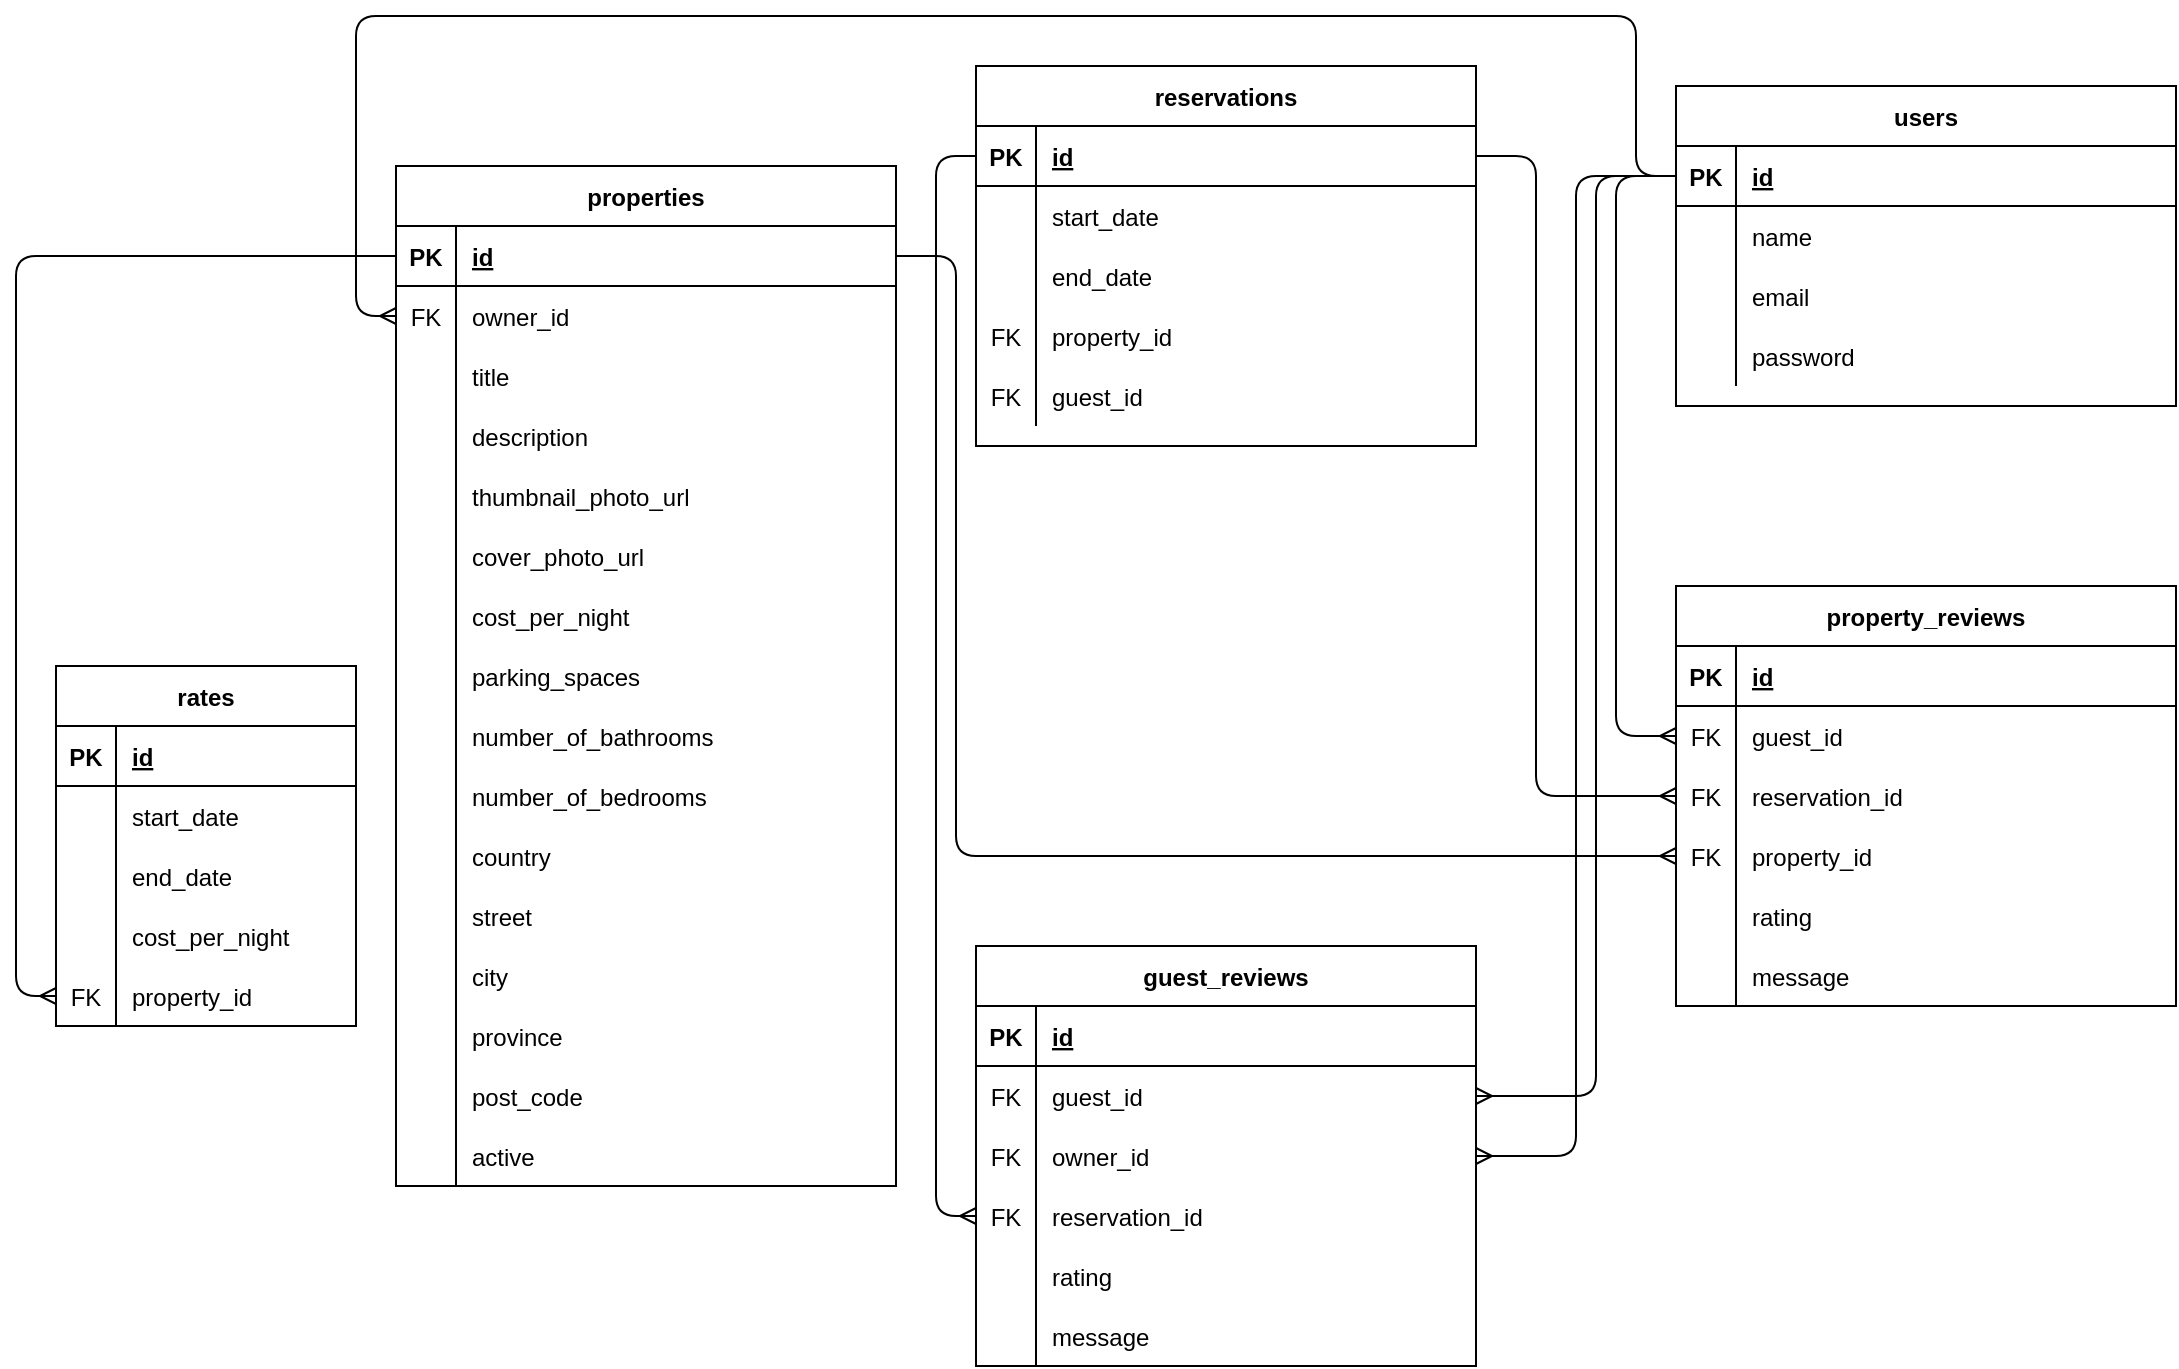 <mxfile version="14.1.8" type="device"><diagram id="R2lEEEUBdFMjLlhIrx00" name="Page-1"><mxGraphModel dx="782" dy="1176" grid="1" gridSize="10" guides="1" tooltips="1" connect="1" arrows="1" fold="1" page="1" pageScale="1" pageWidth="1100" pageHeight="850" math="0" shadow="0" extFonts="Permanent Marker^https://fonts.googleapis.com/css?family=Permanent+Marker"><root><mxCell id="0"/><mxCell id="1" parent="0"/><mxCell id="C-vyLk0tnHw3VtMMgP7b-2" value="properties" style="shape=table;startSize=30;container=1;collapsible=1;childLayout=tableLayout;fixedRows=1;rowLines=0;fontStyle=1;align=center;resizeLast=1;" parent="1" vertex="1"><mxGeometry x="200" y="160" width="250" height="510" as="geometry"><mxRectangle x="10" y="190" width="90" height="30" as="alternateBounds"/></mxGeometry></mxCell><mxCell id="C-vyLk0tnHw3VtMMgP7b-3" value="" style="shape=partialRectangle;collapsible=0;dropTarget=0;pointerEvents=0;fillColor=none;points=[[0,0.5],[1,0.5]];portConstraint=eastwest;top=0;left=0;right=0;bottom=1;" parent="C-vyLk0tnHw3VtMMgP7b-2" vertex="1"><mxGeometry y="30" width="250" height="30" as="geometry"/></mxCell><mxCell id="C-vyLk0tnHw3VtMMgP7b-4" value="PK" style="shape=partialRectangle;overflow=hidden;connectable=0;fillColor=none;top=0;left=0;bottom=0;right=0;fontStyle=1;" parent="C-vyLk0tnHw3VtMMgP7b-3" vertex="1"><mxGeometry width="30" height="30" as="geometry"/></mxCell><mxCell id="C-vyLk0tnHw3VtMMgP7b-5" value="id" style="shape=partialRectangle;overflow=hidden;connectable=0;fillColor=none;top=0;left=0;bottom=0;right=0;align=left;spacingLeft=6;fontStyle=5;" parent="C-vyLk0tnHw3VtMMgP7b-3" vertex="1"><mxGeometry x="30" width="220" height="30" as="geometry"/></mxCell><mxCell id="C-vyLk0tnHw3VtMMgP7b-6" value="" style="shape=partialRectangle;collapsible=0;dropTarget=0;pointerEvents=0;fillColor=none;points=[[0,0.5],[1,0.5]];portConstraint=eastwest;top=0;left=0;right=0;bottom=0;" parent="C-vyLk0tnHw3VtMMgP7b-2" vertex="1"><mxGeometry y="60" width="250" height="30" as="geometry"/></mxCell><mxCell id="C-vyLk0tnHw3VtMMgP7b-7" value="FK" style="shape=partialRectangle;overflow=hidden;connectable=0;fillColor=none;top=0;left=0;bottom=0;right=0;" parent="C-vyLk0tnHw3VtMMgP7b-6" vertex="1"><mxGeometry width="30" height="30" as="geometry"/></mxCell><mxCell id="C-vyLk0tnHw3VtMMgP7b-8" value="owner_id" style="shape=partialRectangle;overflow=hidden;connectable=0;fillColor=none;top=0;left=0;bottom=0;right=0;align=left;spacingLeft=6;" parent="C-vyLk0tnHw3VtMMgP7b-6" vertex="1"><mxGeometry x="30" width="220" height="30" as="geometry"/></mxCell><mxCell id="oH0yXpm35AwYRuiiGxT0-188" value="" style="shape=partialRectangle;collapsible=0;dropTarget=0;pointerEvents=0;fillColor=none;points=[[0,0.5],[1,0.5]];portConstraint=eastwest;top=0;left=0;right=0;bottom=0;" parent="C-vyLk0tnHw3VtMMgP7b-2" vertex="1"><mxGeometry y="90" width="250" height="30" as="geometry"/></mxCell><mxCell id="oH0yXpm35AwYRuiiGxT0-189" value="" style="shape=partialRectangle;overflow=hidden;connectable=0;fillColor=none;top=0;left=0;bottom=0;right=0;" parent="oH0yXpm35AwYRuiiGxT0-188" vertex="1"><mxGeometry width="30" height="30" as="geometry"/></mxCell><mxCell id="oH0yXpm35AwYRuiiGxT0-190" value="title" style="shape=partialRectangle;overflow=hidden;connectable=0;fillColor=none;top=0;left=0;bottom=0;right=0;align=left;spacingLeft=6;" parent="oH0yXpm35AwYRuiiGxT0-188" vertex="1"><mxGeometry x="30" width="220" height="30" as="geometry"/></mxCell><mxCell id="C-vyLk0tnHw3VtMMgP7b-9" value="" style="shape=partialRectangle;collapsible=0;dropTarget=0;pointerEvents=0;fillColor=none;points=[[0,0.5],[1,0.5]];portConstraint=eastwest;top=0;left=0;right=0;bottom=0;" parent="C-vyLk0tnHw3VtMMgP7b-2" vertex="1"><mxGeometry y="120" width="250" height="30" as="geometry"/></mxCell><mxCell id="C-vyLk0tnHw3VtMMgP7b-10" value="" style="shape=partialRectangle;overflow=hidden;connectable=0;fillColor=none;top=0;left=0;bottom=0;right=0;" parent="C-vyLk0tnHw3VtMMgP7b-9" vertex="1"><mxGeometry width="30" height="30" as="geometry"/></mxCell><mxCell id="C-vyLk0tnHw3VtMMgP7b-11" value="description" style="shape=partialRectangle;overflow=hidden;connectable=0;fillColor=none;top=0;left=0;bottom=0;right=0;align=left;spacingLeft=6;" parent="C-vyLk0tnHw3VtMMgP7b-9" vertex="1"><mxGeometry x="30" width="220" height="30" as="geometry"/></mxCell><mxCell id="oH0yXpm35AwYRuiiGxT0-167" value="" style="shape=partialRectangle;collapsible=0;dropTarget=0;pointerEvents=0;fillColor=none;points=[[0,0.5],[1,0.5]];portConstraint=eastwest;top=0;left=0;right=0;bottom=0;" parent="C-vyLk0tnHw3VtMMgP7b-2" vertex="1"><mxGeometry y="150" width="250" height="30" as="geometry"/></mxCell><mxCell id="oH0yXpm35AwYRuiiGxT0-168" value="" style="shape=partialRectangle;overflow=hidden;connectable=0;fillColor=none;top=0;left=0;bottom=0;right=0;" parent="oH0yXpm35AwYRuiiGxT0-167" vertex="1"><mxGeometry width="30" height="30" as="geometry"/></mxCell><mxCell id="oH0yXpm35AwYRuiiGxT0-169" value="thumbnail_photo_url" style="shape=partialRectangle;overflow=hidden;connectable=0;fillColor=none;top=0;left=0;bottom=0;right=0;align=left;spacingLeft=6;" parent="oH0yXpm35AwYRuiiGxT0-167" vertex="1"><mxGeometry x="30" width="220" height="30" as="geometry"/></mxCell><mxCell id="oH0yXpm35AwYRuiiGxT0-176" value="" style="shape=partialRectangle;collapsible=0;dropTarget=0;pointerEvents=0;fillColor=none;points=[[0,0.5],[1,0.5]];portConstraint=eastwest;top=0;left=0;right=0;bottom=0;" parent="C-vyLk0tnHw3VtMMgP7b-2" vertex="1"><mxGeometry y="180" width="250" height="30" as="geometry"/></mxCell><mxCell id="oH0yXpm35AwYRuiiGxT0-177" value="" style="shape=partialRectangle;overflow=hidden;connectable=0;fillColor=none;top=0;left=0;bottom=0;right=0;" parent="oH0yXpm35AwYRuiiGxT0-176" vertex="1"><mxGeometry width="30" height="30" as="geometry"/></mxCell><mxCell id="oH0yXpm35AwYRuiiGxT0-178" value="cover_photo_url" style="shape=partialRectangle;overflow=hidden;connectable=0;fillColor=none;top=0;left=0;bottom=0;right=0;align=left;spacingLeft=6;" parent="oH0yXpm35AwYRuiiGxT0-176" vertex="1"><mxGeometry x="30" width="220" height="30" as="geometry"/></mxCell><mxCell id="oH0yXpm35AwYRuiiGxT0-37" value="" style="shape=partialRectangle;collapsible=0;dropTarget=0;pointerEvents=0;fillColor=none;points=[[0,0.5],[1,0.5]];portConstraint=eastwest;top=0;left=0;right=0;bottom=0;" parent="C-vyLk0tnHw3VtMMgP7b-2" vertex="1"><mxGeometry y="210" width="250" height="30" as="geometry"/></mxCell><mxCell id="oH0yXpm35AwYRuiiGxT0-38" value="" style="shape=partialRectangle;overflow=hidden;connectable=0;fillColor=none;top=0;left=0;bottom=0;right=0;" parent="oH0yXpm35AwYRuiiGxT0-37" vertex="1"><mxGeometry width="30" height="30" as="geometry"/></mxCell><mxCell id="oH0yXpm35AwYRuiiGxT0-39" value="cost_per_night" style="shape=partialRectangle;overflow=hidden;connectable=0;fillColor=none;top=0;left=0;bottom=0;right=0;align=left;spacingLeft=6;fontStyle=0;" parent="oH0yXpm35AwYRuiiGxT0-37" vertex="1"><mxGeometry x="30" width="220" height="30" as="geometry"/></mxCell><mxCell id="oH0yXpm35AwYRuiiGxT0-40" value="" style="shape=partialRectangle;collapsible=0;dropTarget=0;pointerEvents=0;fillColor=none;points=[[0,0.5],[1,0.5]];portConstraint=eastwest;top=0;left=0;right=0;bottom=0;" parent="C-vyLk0tnHw3VtMMgP7b-2" vertex="1"><mxGeometry y="240" width="250" height="30" as="geometry"/></mxCell><mxCell id="oH0yXpm35AwYRuiiGxT0-41" value="" style="shape=partialRectangle;overflow=hidden;connectable=0;fillColor=none;top=0;left=0;bottom=0;right=0;" parent="oH0yXpm35AwYRuiiGxT0-40" vertex="1"><mxGeometry width="30" height="30" as="geometry"/></mxCell><mxCell id="oH0yXpm35AwYRuiiGxT0-42" value="parking_spaces" style="shape=partialRectangle;overflow=hidden;connectable=0;fillColor=none;top=0;left=0;bottom=0;right=0;align=left;spacingLeft=6;" parent="oH0yXpm35AwYRuiiGxT0-40" vertex="1"><mxGeometry x="30" width="220" height="30" as="geometry"/></mxCell><mxCell id="oH0yXpm35AwYRuiiGxT0-43" value="" style="shape=partialRectangle;collapsible=0;dropTarget=0;pointerEvents=0;fillColor=none;points=[[0,0.5],[1,0.5]];portConstraint=eastwest;top=0;left=0;right=0;bottom=0;" parent="C-vyLk0tnHw3VtMMgP7b-2" vertex="1"><mxGeometry y="270" width="250" height="30" as="geometry"/></mxCell><mxCell id="oH0yXpm35AwYRuiiGxT0-44" value="" style="shape=partialRectangle;overflow=hidden;connectable=0;fillColor=none;top=0;left=0;bottom=0;right=0;" parent="oH0yXpm35AwYRuiiGxT0-43" vertex="1"><mxGeometry width="30" height="30" as="geometry"/></mxCell><mxCell id="oH0yXpm35AwYRuiiGxT0-45" value="number_of_bathrooms" style="shape=partialRectangle;overflow=hidden;connectable=0;fillColor=none;top=0;left=0;bottom=0;right=0;align=left;spacingLeft=6;" parent="oH0yXpm35AwYRuiiGxT0-43" vertex="1"><mxGeometry x="30" width="220" height="30" as="geometry"/></mxCell><mxCell id="oH0yXpm35AwYRuiiGxT0-46" value="" style="shape=partialRectangle;collapsible=0;dropTarget=0;pointerEvents=0;fillColor=none;points=[[0,0.5],[1,0.5]];portConstraint=eastwest;top=0;left=0;right=0;bottom=0;" parent="C-vyLk0tnHw3VtMMgP7b-2" vertex="1"><mxGeometry y="300" width="250" height="30" as="geometry"/></mxCell><mxCell id="oH0yXpm35AwYRuiiGxT0-47" value="" style="shape=partialRectangle;overflow=hidden;connectable=0;fillColor=none;top=0;left=0;bottom=0;right=0;" parent="oH0yXpm35AwYRuiiGxT0-46" vertex="1"><mxGeometry width="30" height="30" as="geometry"/></mxCell><mxCell id="oH0yXpm35AwYRuiiGxT0-48" value="number_of_bedrooms" style="shape=partialRectangle;overflow=hidden;connectable=0;fillColor=none;top=0;left=0;bottom=0;right=0;align=left;spacingLeft=6;" parent="oH0yXpm35AwYRuiiGxT0-46" vertex="1"><mxGeometry x="30" width="220" height="30" as="geometry"/></mxCell><mxCell id="oH0yXpm35AwYRuiiGxT0-91" value="" style="shape=partialRectangle;collapsible=0;dropTarget=0;pointerEvents=0;fillColor=none;points=[[0,0.5],[1,0.5]];portConstraint=eastwest;top=0;left=0;right=0;bottom=0;" parent="C-vyLk0tnHw3VtMMgP7b-2" vertex="1"><mxGeometry y="330" width="250" height="30" as="geometry"/></mxCell><mxCell id="oH0yXpm35AwYRuiiGxT0-92" value="" style="shape=partialRectangle;overflow=hidden;connectable=0;fillColor=none;top=0;left=0;bottom=0;right=0;" parent="oH0yXpm35AwYRuiiGxT0-91" vertex="1"><mxGeometry width="30" height="30" as="geometry"/></mxCell><mxCell id="oH0yXpm35AwYRuiiGxT0-93" value="country" style="shape=partialRectangle;overflow=hidden;connectable=0;fillColor=none;top=0;left=0;bottom=0;right=0;align=left;spacingLeft=6;" parent="oH0yXpm35AwYRuiiGxT0-91" vertex="1"><mxGeometry x="30" width="220" height="30" as="geometry"/></mxCell><mxCell id="oH0yXpm35AwYRuiiGxT0-97" value="" style="shape=partialRectangle;collapsible=0;dropTarget=0;pointerEvents=0;fillColor=none;points=[[0,0.5],[1,0.5]];portConstraint=eastwest;top=0;left=0;right=0;bottom=0;" parent="C-vyLk0tnHw3VtMMgP7b-2" vertex="1"><mxGeometry y="360" width="250" height="30" as="geometry"/></mxCell><mxCell id="oH0yXpm35AwYRuiiGxT0-98" value="" style="shape=partialRectangle;overflow=hidden;connectable=0;fillColor=none;top=0;left=0;bottom=0;right=0;" parent="oH0yXpm35AwYRuiiGxT0-97" vertex="1"><mxGeometry width="30" height="30" as="geometry"/></mxCell><mxCell id="oH0yXpm35AwYRuiiGxT0-99" value="street" style="shape=partialRectangle;overflow=hidden;connectable=0;fillColor=none;top=0;left=0;bottom=0;right=0;align=left;spacingLeft=6;" parent="oH0yXpm35AwYRuiiGxT0-97" vertex="1"><mxGeometry x="30" width="220" height="30" as="geometry"/></mxCell><mxCell id="oH0yXpm35AwYRuiiGxT0-133" value="" style="shape=partialRectangle;collapsible=0;dropTarget=0;pointerEvents=0;fillColor=none;points=[[0,0.5],[1,0.5]];portConstraint=eastwest;top=0;left=0;right=0;bottom=0;" parent="C-vyLk0tnHw3VtMMgP7b-2" vertex="1"><mxGeometry y="390" width="250" height="30" as="geometry"/></mxCell><mxCell id="oH0yXpm35AwYRuiiGxT0-134" value="" style="shape=partialRectangle;overflow=hidden;connectable=0;fillColor=none;top=0;left=0;bottom=0;right=0;" parent="oH0yXpm35AwYRuiiGxT0-133" vertex="1"><mxGeometry width="30" height="30" as="geometry"/></mxCell><mxCell id="oH0yXpm35AwYRuiiGxT0-135" value="city" style="shape=partialRectangle;overflow=hidden;connectable=0;fillColor=none;top=0;left=0;bottom=0;right=0;align=left;spacingLeft=6;" parent="oH0yXpm35AwYRuiiGxT0-133" vertex="1"><mxGeometry x="30" width="220" height="30" as="geometry"/></mxCell><mxCell id="oH0yXpm35AwYRuiiGxT0-179" value="" style="shape=partialRectangle;collapsible=0;dropTarget=0;pointerEvents=0;fillColor=none;points=[[0,0.5],[1,0.5]];portConstraint=eastwest;top=0;left=0;right=0;bottom=0;" parent="C-vyLk0tnHw3VtMMgP7b-2" vertex="1"><mxGeometry y="420" width="250" height="30" as="geometry"/></mxCell><mxCell id="oH0yXpm35AwYRuiiGxT0-180" value="" style="shape=partialRectangle;overflow=hidden;connectable=0;fillColor=none;top=0;left=0;bottom=0;right=0;" parent="oH0yXpm35AwYRuiiGxT0-179" vertex="1"><mxGeometry width="30" height="30" as="geometry"/></mxCell><mxCell id="oH0yXpm35AwYRuiiGxT0-181" value="province" style="shape=partialRectangle;overflow=hidden;connectable=0;fillColor=none;top=0;left=0;bottom=0;right=0;align=left;spacingLeft=6;" parent="oH0yXpm35AwYRuiiGxT0-179" vertex="1"><mxGeometry x="30" width="220" height="30" as="geometry"/></mxCell><mxCell id="oH0yXpm35AwYRuiiGxT0-182" value="" style="shape=partialRectangle;collapsible=0;dropTarget=0;pointerEvents=0;fillColor=none;points=[[0,0.5],[1,0.5]];portConstraint=eastwest;top=0;left=0;right=0;bottom=0;" parent="C-vyLk0tnHw3VtMMgP7b-2" vertex="1"><mxGeometry y="450" width="250" height="30" as="geometry"/></mxCell><mxCell id="oH0yXpm35AwYRuiiGxT0-183" value="" style="shape=partialRectangle;overflow=hidden;connectable=0;fillColor=none;top=0;left=0;bottom=0;right=0;" parent="oH0yXpm35AwYRuiiGxT0-182" vertex="1"><mxGeometry width="30" height="30" as="geometry"/></mxCell><mxCell id="oH0yXpm35AwYRuiiGxT0-184" value="post_code" style="shape=partialRectangle;overflow=hidden;connectable=0;fillColor=none;top=0;left=0;bottom=0;right=0;align=left;spacingLeft=6;" parent="oH0yXpm35AwYRuiiGxT0-182" vertex="1"><mxGeometry x="30" width="220" height="30" as="geometry"/></mxCell><mxCell id="oH0yXpm35AwYRuiiGxT0-185" value="" style="shape=partialRectangle;collapsible=0;dropTarget=0;pointerEvents=0;fillColor=none;points=[[0,0.5],[1,0.5]];portConstraint=eastwest;top=0;left=0;right=0;bottom=0;" parent="C-vyLk0tnHw3VtMMgP7b-2" vertex="1"><mxGeometry y="480" width="250" height="30" as="geometry"/></mxCell><mxCell id="oH0yXpm35AwYRuiiGxT0-186" value="" style="shape=partialRectangle;overflow=hidden;connectable=0;fillColor=none;top=0;left=0;bottom=0;right=0;" parent="oH0yXpm35AwYRuiiGxT0-185" vertex="1"><mxGeometry width="30" height="30" as="geometry"/></mxCell><mxCell id="oH0yXpm35AwYRuiiGxT0-187" value="active" style="shape=partialRectangle;overflow=hidden;connectable=0;fillColor=none;top=0;left=0;bottom=0;right=0;align=left;spacingLeft=6;" parent="oH0yXpm35AwYRuiiGxT0-185" vertex="1"><mxGeometry x="30" width="220" height="30" as="geometry"/></mxCell><mxCell id="C-vyLk0tnHw3VtMMgP7b-13" value="reservations" style="shape=table;startSize=30;container=1;collapsible=1;childLayout=tableLayout;fixedRows=1;rowLines=0;fontStyle=1;align=center;resizeLast=1;" parent="1" vertex="1"><mxGeometry x="490" y="110" width="250" height="190" as="geometry"/></mxCell><mxCell id="C-vyLk0tnHw3VtMMgP7b-14" value="" style="shape=partialRectangle;collapsible=0;dropTarget=0;pointerEvents=0;fillColor=none;points=[[0,0.5],[1,0.5]];portConstraint=eastwest;top=0;left=0;right=0;bottom=1;" parent="C-vyLk0tnHw3VtMMgP7b-13" vertex="1"><mxGeometry y="30" width="250" height="30" as="geometry"/></mxCell><mxCell id="C-vyLk0tnHw3VtMMgP7b-15" value="PK" style="shape=partialRectangle;overflow=hidden;connectable=0;fillColor=none;top=0;left=0;bottom=0;right=0;fontStyle=1;" parent="C-vyLk0tnHw3VtMMgP7b-14" vertex="1"><mxGeometry width="30" height="30" as="geometry"/></mxCell><mxCell id="C-vyLk0tnHw3VtMMgP7b-16" value="id" style="shape=partialRectangle;overflow=hidden;connectable=0;fillColor=none;top=0;left=0;bottom=0;right=0;align=left;spacingLeft=6;fontStyle=5;" parent="C-vyLk0tnHw3VtMMgP7b-14" vertex="1"><mxGeometry x="30" width="220" height="30" as="geometry"/></mxCell><mxCell id="C-vyLk0tnHw3VtMMgP7b-17" value="" style="shape=partialRectangle;collapsible=0;dropTarget=0;pointerEvents=0;fillColor=none;points=[[0,0.5],[1,0.5]];portConstraint=eastwest;top=0;left=0;right=0;bottom=0;" parent="C-vyLk0tnHw3VtMMgP7b-13" vertex="1"><mxGeometry y="60" width="250" height="30" as="geometry"/></mxCell><mxCell id="C-vyLk0tnHw3VtMMgP7b-18" value="" style="shape=partialRectangle;overflow=hidden;connectable=0;fillColor=none;top=0;left=0;bottom=0;right=0;" parent="C-vyLk0tnHw3VtMMgP7b-17" vertex="1"><mxGeometry width="30" height="30" as="geometry"/></mxCell><mxCell id="C-vyLk0tnHw3VtMMgP7b-19" value="start_date" style="shape=partialRectangle;overflow=hidden;connectable=0;fillColor=none;top=0;left=0;bottom=0;right=0;align=left;spacingLeft=6;" parent="C-vyLk0tnHw3VtMMgP7b-17" vertex="1"><mxGeometry x="30" width="220" height="30" as="geometry"/></mxCell><mxCell id="C-vyLk0tnHw3VtMMgP7b-20" value="" style="shape=partialRectangle;collapsible=0;dropTarget=0;pointerEvents=0;fillColor=none;points=[[0,0.5],[1,0.5]];portConstraint=eastwest;top=0;left=0;right=0;bottom=0;" parent="C-vyLk0tnHw3VtMMgP7b-13" vertex="1"><mxGeometry y="90" width="250" height="30" as="geometry"/></mxCell><mxCell id="C-vyLk0tnHw3VtMMgP7b-21" value="" style="shape=partialRectangle;overflow=hidden;connectable=0;fillColor=none;top=0;left=0;bottom=0;right=0;" parent="C-vyLk0tnHw3VtMMgP7b-20" vertex="1"><mxGeometry width="30" height="30" as="geometry"/></mxCell><mxCell id="C-vyLk0tnHw3VtMMgP7b-22" value="end_date" style="shape=partialRectangle;overflow=hidden;connectable=0;fillColor=none;top=0;left=0;bottom=0;right=0;align=left;spacingLeft=6;" parent="C-vyLk0tnHw3VtMMgP7b-20" vertex="1"><mxGeometry x="30" width="220" height="30" as="geometry"/></mxCell><mxCell id="oH0yXpm35AwYRuiiGxT0-103" value="" style="shape=partialRectangle;collapsible=0;dropTarget=0;pointerEvents=0;fillColor=none;points=[[0,0.5],[1,0.5]];portConstraint=eastwest;top=0;left=0;right=0;bottom=0;" parent="C-vyLk0tnHw3VtMMgP7b-13" vertex="1"><mxGeometry y="120" width="250" height="30" as="geometry"/></mxCell><mxCell id="oH0yXpm35AwYRuiiGxT0-104" value="FK" style="shape=partialRectangle;overflow=hidden;connectable=0;fillColor=none;top=0;left=0;bottom=0;right=0;" parent="oH0yXpm35AwYRuiiGxT0-103" vertex="1"><mxGeometry width="30" height="30" as="geometry"/></mxCell><mxCell id="oH0yXpm35AwYRuiiGxT0-105" value="property_id" style="shape=partialRectangle;overflow=hidden;connectable=0;fillColor=none;top=0;left=0;bottom=0;right=0;align=left;spacingLeft=6;" parent="oH0yXpm35AwYRuiiGxT0-103" vertex="1"><mxGeometry x="30" width="220" height="30" as="geometry"/></mxCell><mxCell id="oH0yXpm35AwYRuiiGxT0-172" value="" style="shape=partialRectangle;collapsible=0;dropTarget=0;pointerEvents=0;fillColor=none;points=[[0,0.5],[1,0.5]];portConstraint=eastwest;top=0;left=0;right=0;bottom=0;" parent="C-vyLk0tnHw3VtMMgP7b-13" vertex="1"><mxGeometry y="150" width="250" height="30" as="geometry"/></mxCell><mxCell id="oH0yXpm35AwYRuiiGxT0-173" value="FK" style="shape=partialRectangle;overflow=hidden;connectable=0;fillColor=none;top=0;left=0;bottom=0;right=0;" parent="oH0yXpm35AwYRuiiGxT0-172" vertex="1"><mxGeometry width="30" height="30" as="geometry"/></mxCell><mxCell id="oH0yXpm35AwYRuiiGxT0-174" value="guest_id" style="shape=partialRectangle;overflow=hidden;connectable=0;fillColor=none;top=0;left=0;bottom=0;right=0;align=left;spacingLeft=6;" parent="oH0yXpm35AwYRuiiGxT0-172" vertex="1"><mxGeometry x="30" width="220" height="30" as="geometry"/></mxCell><mxCell id="C-vyLk0tnHw3VtMMgP7b-23" value="users" style="shape=table;startSize=30;container=1;collapsible=1;childLayout=tableLayout;fixedRows=1;rowLines=0;fontStyle=1;align=center;resizeLast=1;" parent="1" vertex="1"><mxGeometry x="840" y="120" width="250" height="160" as="geometry"/></mxCell><mxCell id="C-vyLk0tnHw3VtMMgP7b-24" value="" style="shape=partialRectangle;collapsible=0;dropTarget=0;pointerEvents=0;fillColor=none;points=[[0,0.5],[1,0.5]];portConstraint=eastwest;top=0;left=0;right=0;bottom=1;" parent="C-vyLk0tnHw3VtMMgP7b-23" vertex="1"><mxGeometry y="30" width="250" height="30" as="geometry"/></mxCell><mxCell id="C-vyLk0tnHw3VtMMgP7b-25" value="PK" style="shape=partialRectangle;overflow=hidden;connectable=0;fillColor=none;top=0;left=0;bottom=0;right=0;fontStyle=1;" parent="C-vyLk0tnHw3VtMMgP7b-24" vertex="1"><mxGeometry width="30" height="30" as="geometry"/></mxCell><mxCell id="C-vyLk0tnHw3VtMMgP7b-26" value="id" style="shape=partialRectangle;overflow=hidden;connectable=0;fillColor=none;top=0;left=0;bottom=0;right=0;align=left;spacingLeft=6;fontStyle=5;" parent="C-vyLk0tnHw3VtMMgP7b-24" vertex="1"><mxGeometry x="30" width="220" height="30" as="geometry"/></mxCell><mxCell id="C-vyLk0tnHw3VtMMgP7b-27" value="" style="shape=partialRectangle;collapsible=0;dropTarget=0;pointerEvents=0;fillColor=none;points=[[0,0.5],[1,0.5]];portConstraint=eastwest;top=0;left=0;right=0;bottom=0;" parent="C-vyLk0tnHw3VtMMgP7b-23" vertex="1"><mxGeometry y="60" width="250" height="30" as="geometry"/></mxCell><mxCell id="C-vyLk0tnHw3VtMMgP7b-28" value="" style="shape=partialRectangle;overflow=hidden;connectable=0;fillColor=none;top=0;left=0;bottom=0;right=0;" parent="C-vyLk0tnHw3VtMMgP7b-27" vertex="1"><mxGeometry width="30" height="30" as="geometry"/></mxCell><mxCell id="C-vyLk0tnHw3VtMMgP7b-29" value="name" style="shape=partialRectangle;overflow=hidden;connectable=0;fillColor=none;top=0;left=0;bottom=0;right=0;align=left;spacingLeft=6;" parent="C-vyLk0tnHw3VtMMgP7b-27" vertex="1"><mxGeometry x="30" width="220" height="30" as="geometry"/></mxCell><mxCell id="oH0yXpm35AwYRuiiGxT0-28" value="" style="shape=partialRectangle;collapsible=0;dropTarget=0;pointerEvents=0;fillColor=none;points=[[0,0.5],[1,0.5]];portConstraint=eastwest;top=0;left=0;right=0;bottom=0;" parent="C-vyLk0tnHw3VtMMgP7b-23" vertex="1"><mxGeometry y="90" width="250" height="30" as="geometry"/></mxCell><mxCell id="oH0yXpm35AwYRuiiGxT0-29" value="" style="shape=partialRectangle;overflow=hidden;connectable=0;fillColor=none;top=0;left=0;bottom=0;right=0;" parent="oH0yXpm35AwYRuiiGxT0-28" vertex="1"><mxGeometry width="30" height="30" as="geometry"/></mxCell><mxCell id="oH0yXpm35AwYRuiiGxT0-30" value="email" style="shape=partialRectangle;overflow=hidden;connectable=0;fillColor=none;top=0;left=0;bottom=0;right=0;align=left;spacingLeft=6;" parent="oH0yXpm35AwYRuiiGxT0-28" vertex="1"><mxGeometry x="30" width="220" height="30" as="geometry"/></mxCell><mxCell id="oH0yXpm35AwYRuiiGxT0-31" value="" style="shape=partialRectangle;collapsible=0;dropTarget=0;pointerEvents=0;fillColor=none;points=[[0,0.5],[1,0.5]];portConstraint=eastwest;top=0;left=0;right=0;bottom=0;" parent="C-vyLk0tnHw3VtMMgP7b-23" vertex="1"><mxGeometry y="120" width="250" height="30" as="geometry"/></mxCell><mxCell id="oH0yXpm35AwYRuiiGxT0-32" value="" style="shape=partialRectangle;overflow=hidden;connectable=0;fillColor=none;top=0;left=0;bottom=0;right=0;" parent="oH0yXpm35AwYRuiiGxT0-31" vertex="1"><mxGeometry width="30" height="30" as="geometry"/></mxCell><mxCell id="oH0yXpm35AwYRuiiGxT0-33" value="password" style="shape=partialRectangle;overflow=hidden;connectable=0;fillColor=none;top=0;left=0;bottom=0;right=0;align=left;spacingLeft=6;" parent="oH0yXpm35AwYRuiiGxT0-31" vertex="1"><mxGeometry x="30" width="220" height="30" as="geometry"/></mxCell><mxCell id="oH0yXpm35AwYRuiiGxT0-11" value="property_reviews" style="shape=table;startSize=30;container=1;collapsible=1;childLayout=tableLayout;fixedRows=1;rowLines=0;fontStyle=1;align=center;resizeLast=1;" parent="1" vertex="1"><mxGeometry x="840" y="370" width="250" height="210" as="geometry"><mxRectangle x="450" y="120" width="90" height="30" as="alternateBounds"/></mxGeometry></mxCell><mxCell id="oH0yXpm35AwYRuiiGxT0-12" value="" style="shape=partialRectangle;collapsible=0;dropTarget=0;pointerEvents=0;fillColor=none;points=[[0,0.5],[1,0.5]];portConstraint=eastwest;top=0;left=0;right=0;bottom=1;" parent="oH0yXpm35AwYRuiiGxT0-11" vertex="1"><mxGeometry y="30" width="250" height="30" as="geometry"/></mxCell><mxCell id="oH0yXpm35AwYRuiiGxT0-13" value="PK" style="shape=partialRectangle;overflow=hidden;connectable=0;fillColor=none;top=0;left=0;bottom=0;right=0;fontStyle=1;" parent="oH0yXpm35AwYRuiiGxT0-12" vertex="1"><mxGeometry width="30" height="30" as="geometry"/></mxCell><mxCell id="oH0yXpm35AwYRuiiGxT0-14" value="id" style="shape=partialRectangle;overflow=hidden;connectable=0;fillColor=none;top=0;left=0;bottom=0;right=0;align=left;spacingLeft=6;fontStyle=5;" parent="oH0yXpm35AwYRuiiGxT0-12" vertex="1"><mxGeometry x="30" width="220" height="30" as="geometry"/></mxCell><mxCell id="oH0yXpm35AwYRuiiGxT0-194" value="" style="shape=partialRectangle;collapsible=0;dropTarget=0;pointerEvents=0;fillColor=none;points=[[0,0.5],[1,0.5]];portConstraint=eastwest;top=0;left=0;right=0;bottom=0;" parent="oH0yXpm35AwYRuiiGxT0-11" vertex="1"><mxGeometry y="60" width="250" height="30" as="geometry"/></mxCell><mxCell id="oH0yXpm35AwYRuiiGxT0-195" value="FK" style="shape=partialRectangle;overflow=hidden;connectable=0;fillColor=none;top=0;left=0;bottom=0;right=0;" parent="oH0yXpm35AwYRuiiGxT0-194" vertex="1"><mxGeometry width="30" height="30" as="geometry"/></mxCell><mxCell id="oH0yXpm35AwYRuiiGxT0-196" value="guest_id" style="shape=partialRectangle;overflow=hidden;connectable=0;fillColor=none;top=0;left=0;bottom=0;right=0;align=left;spacingLeft=6;" parent="oH0yXpm35AwYRuiiGxT0-194" vertex="1"><mxGeometry x="30" width="220" height="30" as="geometry"/></mxCell><mxCell id="oH0yXpm35AwYRuiiGxT0-87" value="" style="shape=partialRectangle;collapsible=0;dropTarget=0;pointerEvents=0;fillColor=none;points=[[0,0.5],[1,0.5]];portConstraint=eastwest;top=0;left=0;right=0;bottom=0;" parent="oH0yXpm35AwYRuiiGxT0-11" vertex="1"><mxGeometry y="90" width="250" height="30" as="geometry"/></mxCell><mxCell id="oH0yXpm35AwYRuiiGxT0-88" value="FK" style="shape=partialRectangle;overflow=hidden;connectable=0;fillColor=none;top=0;left=0;bottom=0;right=0;" parent="oH0yXpm35AwYRuiiGxT0-87" vertex="1"><mxGeometry width="30" height="30" as="geometry"/></mxCell><mxCell id="oH0yXpm35AwYRuiiGxT0-89" value="reservation_id" style="shape=partialRectangle;overflow=hidden;connectable=0;fillColor=none;top=0;left=0;bottom=0;right=0;align=left;spacingLeft=6;" parent="oH0yXpm35AwYRuiiGxT0-87" vertex="1"><mxGeometry x="30" width="220" height="30" as="geometry"/></mxCell><mxCell id="oH0yXpm35AwYRuiiGxT0-191" value="" style="shape=partialRectangle;collapsible=0;dropTarget=0;pointerEvents=0;fillColor=none;points=[[0,0.5],[1,0.5]];portConstraint=eastwest;top=0;left=0;right=0;bottom=0;" parent="oH0yXpm35AwYRuiiGxT0-11" vertex="1"><mxGeometry y="120" width="250" height="30" as="geometry"/></mxCell><mxCell id="oH0yXpm35AwYRuiiGxT0-192" value="FK" style="shape=partialRectangle;overflow=hidden;connectable=0;fillColor=none;top=0;left=0;bottom=0;right=0;" parent="oH0yXpm35AwYRuiiGxT0-191" vertex="1"><mxGeometry width="30" height="30" as="geometry"/></mxCell><mxCell id="oH0yXpm35AwYRuiiGxT0-193" value="property_id" style="shape=partialRectangle;overflow=hidden;connectable=0;fillColor=none;top=0;left=0;bottom=0;right=0;align=left;spacingLeft=6;" parent="oH0yXpm35AwYRuiiGxT0-191" vertex="1"><mxGeometry x="30" width="220" height="30" as="geometry"/></mxCell><mxCell id="oH0yXpm35AwYRuiiGxT0-18" value="" style="shape=partialRectangle;collapsible=0;dropTarget=0;pointerEvents=0;fillColor=none;points=[[0,0.5],[1,0.5]];portConstraint=eastwest;top=0;left=0;right=0;bottom=0;" parent="oH0yXpm35AwYRuiiGxT0-11" vertex="1"><mxGeometry y="150" width="250" height="30" as="geometry"/></mxCell><mxCell id="oH0yXpm35AwYRuiiGxT0-19" value="" style="shape=partialRectangle;overflow=hidden;connectable=0;fillColor=none;top=0;left=0;bottom=0;right=0;" parent="oH0yXpm35AwYRuiiGxT0-18" vertex="1"><mxGeometry width="30" height="30" as="geometry"/></mxCell><mxCell id="oH0yXpm35AwYRuiiGxT0-20" value="rating" style="shape=partialRectangle;overflow=hidden;connectable=0;fillColor=none;top=0;left=0;bottom=0;right=0;align=left;spacingLeft=6;" parent="oH0yXpm35AwYRuiiGxT0-18" vertex="1"><mxGeometry x="30" width="220" height="30" as="geometry"/></mxCell><mxCell id="oH0yXpm35AwYRuiiGxT0-15" value="" style="shape=partialRectangle;collapsible=0;dropTarget=0;pointerEvents=0;fillColor=none;points=[[0,0.5],[1,0.5]];portConstraint=eastwest;top=0;left=0;right=0;bottom=0;" parent="oH0yXpm35AwYRuiiGxT0-11" vertex="1"><mxGeometry y="180" width="250" height="30" as="geometry"/></mxCell><mxCell id="oH0yXpm35AwYRuiiGxT0-16" value="" style="shape=partialRectangle;overflow=hidden;connectable=0;fillColor=none;top=0;left=0;bottom=0;right=0;" parent="oH0yXpm35AwYRuiiGxT0-15" vertex="1"><mxGeometry width="30" height="30" as="geometry"/></mxCell><mxCell id="oH0yXpm35AwYRuiiGxT0-17" value="message" style="shape=partialRectangle;overflow=hidden;connectable=0;fillColor=none;top=0;left=0;bottom=0;right=0;align=left;spacingLeft=6;" parent="oH0yXpm35AwYRuiiGxT0-15" vertex="1"><mxGeometry x="30" width="220" height="30" as="geometry"/></mxCell><mxCell id="oH0yXpm35AwYRuiiGxT0-197" value="" style="edgeStyle=segmentEdgeStyle;endArrow=ERmany;html=1;endFill=0;" parent="1" source="C-vyLk0tnHw3VtMMgP7b-24" target="oH0yXpm35AwYRuiiGxT0-194" edge="1"><mxGeometry width="50" height="50" relative="1" as="geometry"><mxPoint x="640" y="550" as="sourcePoint"/><mxPoint x="590" y="600" as="targetPoint"/><Array as="points"><mxPoint x="810" y="165"/><mxPoint x="810" y="445"/></Array></mxGeometry></mxCell><mxCell id="oH0yXpm35AwYRuiiGxT0-199" value="" style="edgeStyle=segmentEdgeStyle;endArrow=ERmany;html=1;endFill=0;" parent="1" source="C-vyLk0tnHw3VtMMgP7b-14" target="oH0yXpm35AwYRuiiGxT0-87" edge="1"><mxGeometry width="50" height="50" relative="1" as="geometry"><mxPoint x="630" y="630" as="sourcePoint"/><mxPoint x="580" y="680" as="targetPoint"/><Array as="points"><mxPoint x="770" y="155"/><mxPoint x="770" y="475"/></Array></mxGeometry></mxCell><mxCell id="oH0yXpm35AwYRuiiGxT0-202" value="" style="edgeStyle=segmentEdgeStyle;endArrow=ERmany;html=1;endFill=0;" parent="1" source="C-vyLk0tnHw3VtMMgP7b-24" target="C-vyLk0tnHw3VtMMgP7b-6" edge="1"><mxGeometry width="50" height="50" relative="1" as="geometry"><mxPoint x="310" y="220" as="sourcePoint"/><mxPoint x="260" y="270" as="targetPoint"/><Array as="points"><mxPoint x="820" y="165"/><mxPoint x="820" y="85"/><mxPoint x="180" y="85"/><mxPoint x="180" y="235"/></Array></mxGeometry></mxCell><mxCell id="gcDlprMgcRg7rNYI9RWm-1" value="guest_reviews" style="shape=table;startSize=30;container=1;collapsible=1;childLayout=tableLayout;fixedRows=1;rowLines=0;fontStyle=1;align=center;resizeLast=1;" vertex="1" parent="1"><mxGeometry x="490" y="550" width="250" height="210" as="geometry"><mxRectangle x="450" y="120" width="90" height="30" as="alternateBounds"/></mxGeometry></mxCell><mxCell id="gcDlprMgcRg7rNYI9RWm-2" value="" style="shape=partialRectangle;collapsible=0;dropTarget=0;pointerEvents=0;fillColor=none;points=[[0,0.5],[1,0.5]];portConstraint=eastwest;top=0;left=0;right=0;bottom=1;" vertex="1" parent="gcDlprMgcRg7rNYI9RWm-1"><mxGeometry y="30" width="250" height="30" as="geometry"/></mxCell><mxCell id="gcDlprMgcRg7rNYI9RWm-3" value="PK" style="shape=partialRectangle;overflow=hidden;connectable=0;fillColor=none;top=0;left=0;bottom=0;right=0;fontStyle=1;" vertex="1" parent="gcDlprMgcRg7rNYI9RWm-2"><mxGeometry width="30" height="30" as="geometry"/></mxCell><mxCell id="gcDlprMgcRg7rNYI9RWm-4" value="id" style="shape=partialRectangle;overflow=hidden;connectable=0;fillColor=none;top=0;left=0;bottom=0;right=0;align=left;spacingLeft=6;fontStyle=5;" vertex="1" parent="gcDlprMgcRg7rNYI9RWm-2"><mxGeometry x="30" width="220" height="30" as="geometry"/></mxCell><mxCell id="gcDlprMgcRg7rNYI9RWm-5" value="" style="shape=partialRectangle;collapsible=0;dropTarget=0;pointerEvents=0;fillColor=none;points=[[0,0.5],[1,0.5]];portConstraint=eastwest;top=0;left=0;right=0;bottom=0;" vertex="1" parent="gcDlprMgcRg7rNYI9RWm-1"><mxGeometry y="60" width="250" height="30" as="geometry"/></mxCell><mxCell id="gcDlprMgcRg7rNYI9RWm-6" value="FK" style="shape=partialRectangle;overflow=hidden;connectable=0;fillColor=none;top=0;left=0;bottom=0;right=0;" vertex="1" parent="gcDlprMgcRg7rNYI9RWm-5"><mxGeometry width="30" height="30" as="geometry"/></mxCell><mxCell id="gcDlprMgcRg7rNYI9RWm-7" value="guest_id" style="shape=partialRectangle;overflow=hidden;connectable=0;fillColor=none;top=0;left=0;bottom=0;right=0;align=left;spacingLeft=6;" vertex="1" parent="gcDlprMgcRg7rNYI9RWm-5"><mxGeometry x="30" width="220" height="30" as="geometry"/></mxCell><mxCell id="gcDlprMgcRg7rNYI9RWm-8" value="" style="shape=partialRectangle;collapsible=0;dropTarget=0;pointerEvents=0;fillColor=none;points=[[0,0.5],[1,0.5]];portConstraint=eastwest;top=0;left=0;right=0;bottom=0;" vertex="1" parent="gcDlprMgcRg7rNYI9RWm-1"><mxGeometry y="90" width="250" height="30" as="geometry"/></mxCell><mxCell id="gcDlprMgcRg7rNYI9RWm-9" value="FK" style="shape=partialRectangle;overflow=hidden;connectable=0;fillColor=none;top=0;left=0;bottom=0;right=0;" vertex="1" parent="gcDlprMgcRg7rNYI9RWm-8"><mxGeometry width="30" height="30" as="geometry"/></mxCell><mxCell id="gcDlprMgcRg7rNYI9RWm-10" value="owner_id" style="shape=partialRectangle;overflow=hidden;connectable=0;fillColor=none;top=0;left=0;bottom=0;right=0;align=left;spacingLeft=6;" vertex="1" parent="gcDlprMgcRg7rNYI9RWm-8"><mxGeometry x="30" width="220" height="30" as="geometry"/></mxCell><mxCell id="gcDlprMgcRg7rNYI9RWm-11" value="" style="shape=partialRectangle;collapsible=0;dropTarget=0;pointerEvents=0;fillColor=none;points=[[0,0.5],[1,0.5]];portConstraint=eastwest;top=0;left=0;right=0;bottom=0;" vertex="1" parent="gcDlprMgcRg7rNYI9RWm-1"><mxGeometry y="120" width="250" height="30" as="geometry"/></mxCell><mxCell id="gcDlprMgcRg7rNYI9RWm-12" value="FK" style="shape=partialRectangle;overflow=hidden;connectable=0;fillColor=none;top=0;left=0;bottom=0;right=0;" vertex="1" parent="gcDlprMgcRg7rNYI9RWm-11"><mxGeometry width="30" height="30" as="geometry"/></mxCell><mxCell id="gcDlprMgcRg7rNYI9RWm-13" value="reservation_id" style="shape=partialRectangle;overflow=hidden;connectable=0;fillColor=none;top=0;left=0;bottom=0;right=0;align=left;spacingLeft=6;" vertex="1" parent="gcDlprMgcRg7rNYI9RWm-11"><mxGeometry x="30" width="220" height="30" as="geometry"/></mxCell><mxCell id="gcDlprMgcRg7rNYI9RWm-14" value="" style="shape=partialRectangle;collapsible=0;dropTarget=0;pointerEvents=0;fillColor=none;points=[[0,0.5],[1,0.5]];portConstraint=eastwest;top=0;left=0;right=0;bottom=0;" vertex="1" parent="gcDlprMgcRg7rNYI9RWm-1"><mxGeometry y="150" width="250" height="30" as="geometry"/></mxCell><mxCell id="gcDlprMgcRg7rNYI9RWm-15" value="" style="shape=partialRectangle;overflow=hidden;connectable=0;fillColor=none;top=0;left=0;bottom=0;right=0;" vertex="1" parent="gcDlprMgcRg7rNYI9RWm-14"><mxGeometry width="30" height="30" as="geometry"/></mxCell><mxCell id="gcDlprMgcRg7rNYI9RWm-16" value="rating" style="shape=partialRectangle;overflow=hidden;connectable=0;fillColor=none;top=0;left=0;bottom=0;right=0;align=left;spacingLeft=6;" vertex="1" parent="gcDlprMgcRg7rNYI9RWm-14"><mxGeometry x="30" width="220" height="30" as="geometry"/></mxCell><mxCell id="gcDlprMgcRg7rNYI9RWm-17" value="" style="shape=partialRectangle;collapsible=0;dropTarget=0;pointerEvents=0;fillColor=none;points=[[0,0.5],[1,0.5]];portConstraint=eastwest;top=0;left=0;right=0;bottom=0;" vertex="1" parent="gcDlprMgcRg7rNYI9RWm-1"><mxGeometry y="180" width="250" height="30" as="geometry"/></mxCell><mxCell id="gcDlprMgcRg7rNYI9RWm-18" value="" style="shape=partialRectangle;overflow=hidden;connectable=0;fillColor=none;top=0;left=0;bottom=0;right=0;" vertex="1" parent="gcDlprMgcRg7rNYI9RWm-17"><mxGeometry width="30" height="30" as="geometry"/></mxCell><mxCell id="gcDlprMgcRg7rNYI9RWm-19" value="message" style="shape=partialRectangle;overflow=hidden;connectable=0;fillColor=none;top=0;left=0;bottom=0;right=0;align=left;spacingLeft=6;" vertex="1" parent="gcDlprMgcRg7rNYI9RWm-17"><mxGeometry x="30" width="220" height="30" as="geometry"/></mxCell><mxCell id="gcDlprMgcRg7rNYI9RWm-20" value="" style="edgeStyle=segmentEdgeStyle;endArrow=ERmany;html=1;endFill=0;" edge="1" parent="1" source="C-vyLk0tnHw3VtMMgP7b-24" target="gcDlprMgcRg7rNYI9RWm-5"><mxGeometry width="50" height="50" relative="1" as="geometry"><mxPoint x="790" y="580" as="sourcePoint"/><mxPoint x="740" y="630" as="targetPoint"/><Array as="points"><mxPoint x="800" y="165"/><mxPoint x="800" y="625"/></Array></mxGeometry></mxCell><mxCell id="gcDlprMgcRg7rNYI9RWm-21" value="" style="edgeStyle=segmentEdgeStyle;endArrow=ERmany;html=1;endFill=0;" edge="1" parent="1" source="C-vyLk0tnHw3VtMMgP7b-24" target="gcDlprMgcRg7rNYI9RWm-8"><mxGeometry width="50" height="50" relative="1" as="geometry"><mxPoint x="790" y="600" as="sourcePoint"/><mxPoint x="740" y="650" as="targetPoint"/><Array as="points"><mxPoint x="790" y="165"/><mxPoint x="790" y="655"/></Array></mxGeometry></mxCell><mxCell id="gcDlprMgcRg7rNYI9RWm-22" value="" style="edgeStyle=segmentEdgeStyle;endArrow=ERmany;html=1;endFill=0;" edge="1" parent="1" source="C-vyLk0tnHw3VtMMgP7b-14" target="gcDlprMgcRg7rNYI9RWm-11"><mxGeometry width="50" height="50" relative="1" as="geometry"><mxPoint x="550" y="640" as="sourcePoint"/><mxPoint x="500" y="690" as="targetPoint"/><Array as="points"><mxPoint x="470" y="155"/><mxPoint x="470" y="685"/></Array></mxGeometry></mxCell><mxCell id="oH0yXpm35AwYRuiiGxT0-200" value="" style="edgeStyle=segmentEdgeStyle;endArrow=ERmany;html=1;endFill=0;" parent="1" source="C-vyLk0tnHw3VtMMgP7b-3" target="oH0yXpm35AwYRuiiGxT0-191" edge="1"><mxGeometry width="50" height="50" relative="1" as="geometry"><mxPoint x="310" y="610" as="sourcePoint"/><mxPoint x="260" y="660" as="targetPoint"/><Array as="points"><mxPoint x="480" y="205"/><mxPoint x="480" y="505"/></Array></mxGeometry></mxCell><mxCell id="gcDlprMgcRg7rNYI9RWm-23" value="rates" style="shape=table;startSize=30;container=1;collapsible=1;childLayout=tableLayout;fixedRows=1;rowLines=0;fontStyle=1;align=center;resizeLast=1;" vertex="1" parent="1"><mxGeometry x="30" y="410" width="150" height="180" as="geometry"><mxRectangle x="450" y="120" width="90" height="30" as="alternateBounds"/></mxGeometry></mxCell><mxCell id="gcDlprMgcRg7rNYI9RWm-24" value="" style="shape=partialRectangle;collapsible=0;dropTarget=0;pointerEvents=0;fillColor=none;points=[[0,0.5],[1,0.5]];portConstraint=eastwest;top=0;left=0;right=0;bottom=1;" vertex="1" parent="gcDlprMgcRg7rNYI9RWm-23"><mxGeometry y="30" width="150" height="30" as="geometry"/></mxCell><mxCell id="gcDlprMgcRg7rNYI9RWm-25" value="PK" style="shape=partialRectangle;overflow=hidden;connectable=0;fillColor=none;top=0;left=0;bottom=0;right=0;fontStyle=1;" vertex="1" parent="gcDlprMgcRg7rNYI9RWm-24"><mxGeometry width="30" height="30" as="geometry"/></mxCell><mxCell id="gcDlprMgcRg7rNYI9RWm-26" value="id" style="shape=partialRectangle;overflow=hidden;connectable=0;fillColor=none;top=0;left=0;bottom=0;right=0;align=left;spacingLeft=6;fontStyle=5;" vertex="1" parent="gcDlprMgcRg7rNYI9RWm-24"><mxGeometry x="30" width="120" height="30" as="geometry"/></mxCell><mxCell id="gcDlprMgcRg7rNYI9RWm-27" value="" style="shape=partialRectangle;collapsible=0;dropTarget=0;pointerEvents=0;fillColor=none;points=[[0,0.5],[1,0.5]];portConstraint=eastwest;top=0;left=0;right=0;bottom=0;" vertex="1" parent="gcDlprMgcRg7rNYI9RWm-23"><mxGeometry y="60" width="150" height="30" as="geometry"/></mxCell><mxCell id="gcDlprMgcRg7rNYI9RWm-28" value="" style="shape=partialRectangle;overflow=hidden;connectable=0;fillColor=none;top=0;left=0;bottom=0;right=0;" vertex="1" parent="gcDlprMgcRg7rNYI9RWm-27"><mxGeometry width="30" height="30" as="geometry"/></mxCell><mxCell id="gcDlprMgcRg7rNYI9RWm-29" value="start_date" style="shape=partialRectangle;overflow=hidden;connectable=0;fillColor=none;top=0;left=0;bottom=0;right=0;align=left;spacingLeft=6;" vertex="1" parent="gcDlprMgcRg7rNYI9RWm-27"><mxGeometry x="30" width="120" height="30" as="geometry"/></mxCell><mxCell id="gcDlprMgcRg7rNYI9RWm-30" value="" style="shape=partialRectangle;collapsible=0;dropTarget=0;pointerEvents=0;fillColor=none;points=[[0,0.5],[1,0.5]];portConstraint=eastwest;top=0;left=0;right=0;bottom=0;" vertex="1" parent="gcDlprMgcRg7rNYI9RWm-23"><mxGeometry y="90" width="150" height="30" as="geometry"/></mxCell><mxCell id="gcDlprMgcRg7rNYI9RWm-31" value="" style="shape=partialRectangle;overflow=hidden;connectable=0;fillColor=none;top=0;left=0;bottom=0;right=0;" vertex="1" parent="gcDlprMgcRg7rNYI9RWm-30"><mxGeometry width="30" height="30" as="geometry"/></mxCell><mxCell id="gcDlprMgcRg7rNYI9RWm-32" value="end_date" style="shape=partialRectangle;overflow=hidden;connectable=0;fillColor=none;top=0;left=0;bottom=0;right=0;align=left;spacingLeft=6;" vertex="1" parent="gcDlprMgcRg7rNYI9RWm-30"><mxGeometry x="30" width="120" height="30" as="geometry"/></mxCell><mxCell id="gcDlprMgcRg7rNYI9RWm-33" value="" style="shape=partialRectangle;collapsible=0;dropTarget=0;pointerEvents=0;fillColor=none;points=[[0,0.5],[1,0.5]];portConstraint=eastwest;top=0;left=0;right=0;bottom=0;" vertex="1" parent="gcDlprMgcRg7rNYI9RWm-23"><mxGeometry y="120" width="150" height="30" as="geometry"/></mxCell><mxCell id="gcDlprMgcRg7rNYI9RWm-34" value="" style="shape=partialRectangle;overflow=hidden;connectable=0;fillColor=none;top=0;left=0;bottom=0;right=0;" vertex="1" parent="gcDlprMgcRg7rNYI9RWm-33"><mxGeometry width="30" height="30" as="geometry"/></mxCell><mxCell id="gcDlprMgcRg7rNYI9RWm-35" value="cost_per_night" style="shape=partialRectangle;overflow=hidden;connectable=0;fillColor=none;top=0;left=0;bottom=0;right=0;align=left;spacingLeft=6;" vertex="1" parent="gcDlprMgcRg7rNYI9RWm-33"><mxGeometry x="30" width="120" height="30" as="geometry"/></mxCell><mxCell id="gcDlprMgcRg7rNYI9RWm-36" value="" style="shape=partialRectangle;collapsible=0;dropTarget=0;pointerEvents=0;fillColor=none;points=[[0,0.5],[1,0.5]];portConstraint=eastwest;top=0;left=0;right=0;bottom=0;" vertex="1" parent="gcDlprMgcRg7rNYI9RWm-23"><mxGeometry y="150" width="150" height="30" as="geometry"/></mxCell><mxCell id="gcDlprMgcRg7rNYI9RWm-37" value="FK" style="shape=partialRectangle;overflow=hidden;connectable=0;fillColor=none;top=0;left=0;bottom=0;right=0;" vertex="1" parent="gcDlprMgcRg7rNYI9RWm-36"><mxGeometry width="30" height="30" as="geometry"/></mxCell><mxCell id="gcDlprMgcRg7rNYI9RWm-38" value="property_id" style="shape=partialRectangle;overflow=hidden;connectable=0;fillColor=none;top=0;left=0;bottom=0;right=0;align=left;spacingLeft=6;" vertex="1" parent="gcDlprMgcRg7rNYI9RWm-36"><mxGeometry x="30" width="120" height="30" as="geometry"/></mxCell><mxCell id="gcDlprMgcRg7rNYI9RWm-42" value="" style="edgeStyle=segmentEdgeStyle;endArrow=ERmany;html=1;endFill=0;" edge="1" parent="1" source="C-vyLk0tnHw3VtMMgP7b-3" target="gcDlprMgcRg7rNYI9RWm-36"><mxGeometry width="50" height="50" relative="1" as="geometry"><mxPoint x="90" y="520" as="sourcePoint"/><mxPoint x="40" y="570" as="targetPoint"/><Array as="points"><mxPoint x="10" y="205"/><mxPoint x="10" y="575"/></Array></mxGeometry></mxCell></root></mxGraphModel></diagram></mxfile>